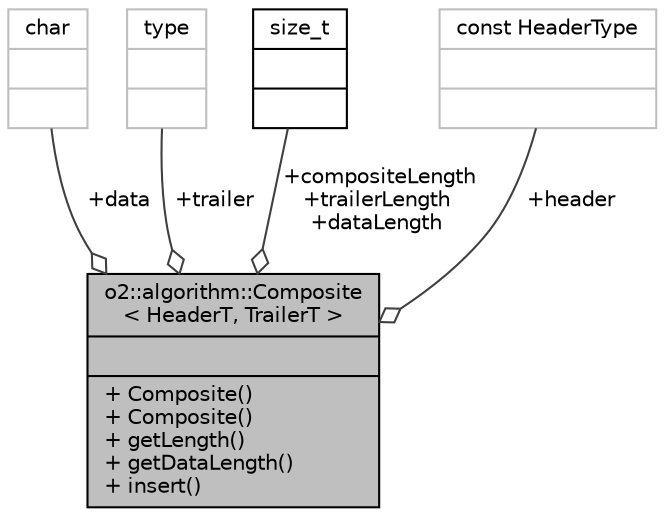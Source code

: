 digraph "o2::algorithm::Composite&lt; HeaderT, TrailerT &gt;"
{
 // INTERACTIVE_SVG=YES
  bgcolor="transparent";
  edge [fontname="Helvetica",fontsize="10",labelfontname="Helvetica",labelfontsize="10"];
  node [fontname="Helvetica",fontsize="10",shape=record];
  Node1 [label="{o2::algorithm::Composite\l\< HeaderT, TrailerT \>\n||+ Composite()\l+ Composite()\l+ getLength()\l+ getDataLength()\l+ insert()\l}",height=0.2,width=0.4,color="black", fillcolor="grey75", style="filled" fontcolor="black"];
  Node2 -> Node1 [color="grey25",fontsize="10",style="solid",label=" +data" ,arrowhead="odiamond",fontname="Helvetica"];
  Node2 [label="{char\n||}",height=0.2,width=0.4,color="grey75"];
  Node3 -> Node1 [color="grey25",fontsize="10",style="solid",label=" +trailer" ,arrowhead="odiamond",fontname="Helvetica"];
  Node3 [label="{type\n||}",height=0.2,width=0.4,color="grey75"];
  Node4 -> Node1 [color="grey25",fontsize="10",style="solid",label=" +compositeLength\n+trailerLength\n+dataLength" ,arrowhead="odiamond",fontname="Helvetica"];
  Node4 [label="{size_t\n||}",height=0.2,width=0.4,color="black",URL="$dd/de2/classsize__t.html"];
  Node5 -> Node1 [color="grey25",fontsize="10",style="solid",label=" +header" ,arrowhead="odiamond",fontname="Helvetica"];
  Node5 [label="{const HeaderType\n||}",height=0.2,width=0.4,color="grey75"];
}
